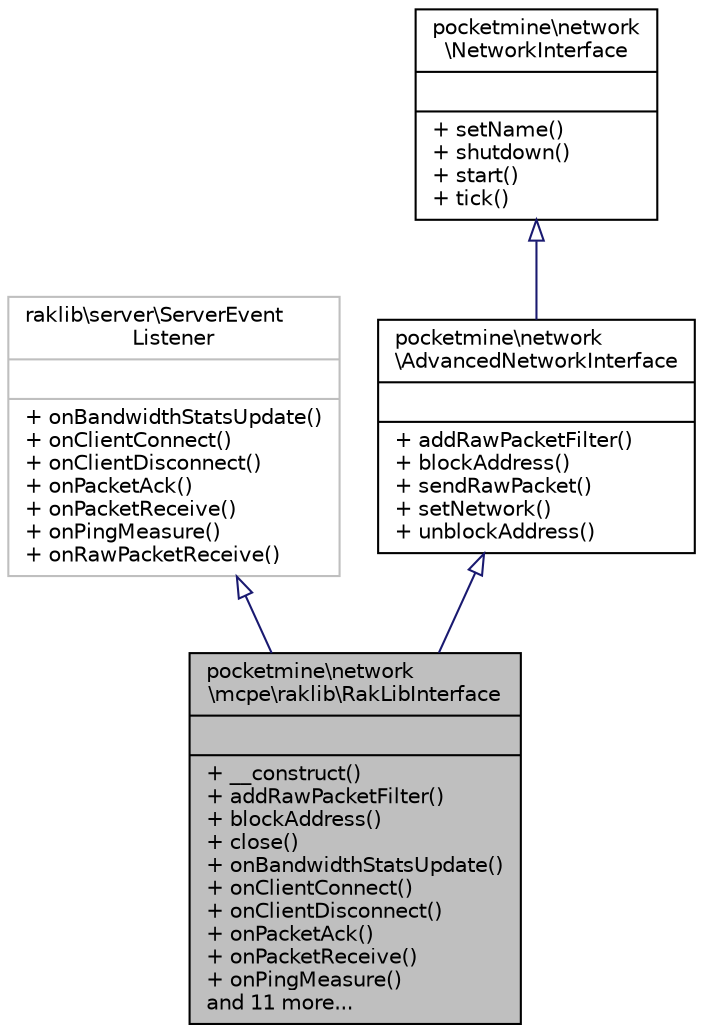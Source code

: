 digraph "pocketmine\network\mcpe\raklib\RakLibInterface"
{
 // INTERACTIVE_SVG=YES
 // LATEX_PDF_SIZE
  edge [fontname="Helvetica",fontsize="10",labelfontname="Helvetica",labelfontsize="10"];
  node [fontname="Helvetica",fontsize="10",shape=record];
  Node1 [label="{pocketmine\\network\l\\mcpe\\raklib\\RakLibInterface\n||+ __construct()\l+ addRawPacketFilter()\l+ blockAddress()\l+ close()\l+ onBandwidthStatsUpdate()\l+ onClientConnect()\l+ onClientDisconnect()\l+ onPacketAck()\l+ onPacketReceive()\l+ onPingMeasure()\land 11 more...\l}",height=0.2,width=0.4,color="black", fillcolor="grey75", style="filled", fontcolor="black",tooltip=" "];
  Node2 -> Node1 [dir="back",color="midnightblue",fontsize="10",style="solid",arrowtail="onormal",fontname="Helvetica"];
  Node2 [label="{raklib\\server\\ServerEvent\lListener\n||+ onBandwidthStatsUpdate()\l+ onClientConnect()\l+ onClientDisconnect()\l+ onPacketAck()\l+ onPacketReceive()\l+ onPingMeasure()\l+ onRawPacketReceive()\l}",height=0.2,width=0.4,color="grey75", fillcolor="white", style="filled",URL="$dd/d42/interfaceraklib_1_1server_1_1_server_event_listener.html",tooltip=" "];
  Node3 -> Node1 [dir="back",color="midnightblue",fontsize="10",style="solid",arrowtail="onormal",fontname="Helvetica"];
  Node3 [label="{pocketmine\\network\l\\AdvancedNetworkInterface\n||+ addRawPacketFilter()\l+ blockAddress()\l+ sendRawPacket()\l+ setNetwork()\l+ unblockAddress()\l}",height=0.2,width=0.4,color="black", fillcolor="white", style="filled",URL="$dd/de4/interfacepocketmine_1_1network_1_1_advanced_network_interface.html",tooltip=" "];
  Node4 -> Node3 [dir="back",color="midnightblue",fontsize="10",style="solid",arrowtail="onormal",fontname="Helvetica"];
  Node4 [label="{pocketmine\\network\l\\NetworkInterface\n||+ setName()\l+ shutdown()\l+ start()\l+ tick()\l}",height=0.2,width=0.4,color="black", fillcolor="white", style="filled",URL="$db/d95/interfacepocketmine_1_1network_1_1_network_interface.html",tooltip=" "];
}
